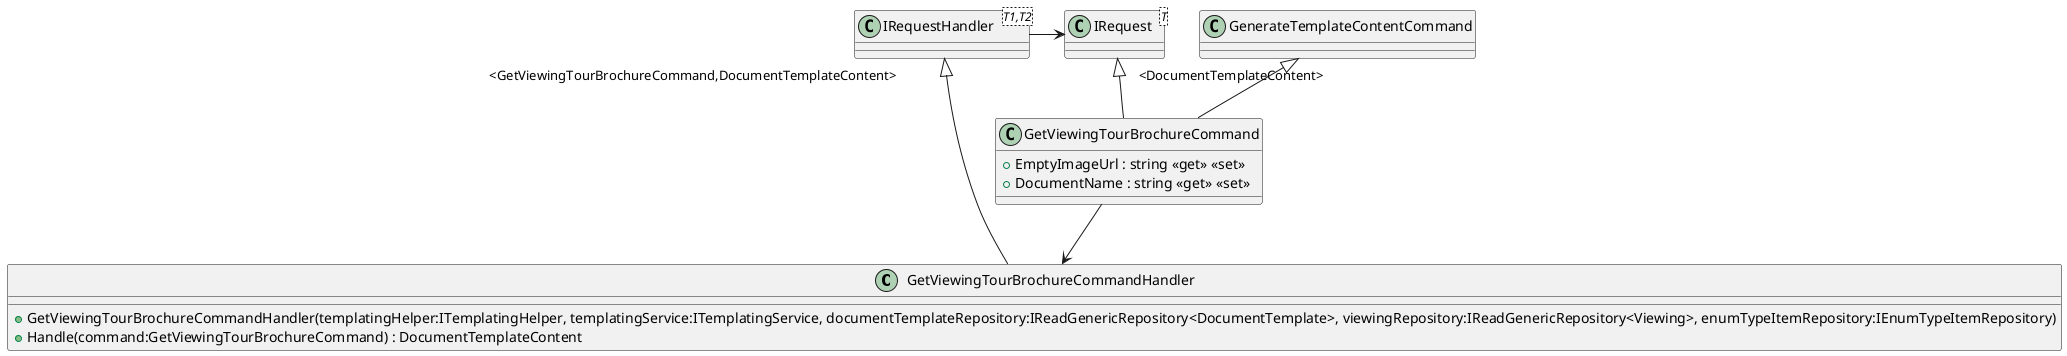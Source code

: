 @startuml
class GetViewingTourBrochureCommandHandler {
    + GetViewingTourBrochureCommandHandler(templatingHelper:ITemplatingHelper, templatingService:ITemplatingService, documentTemplateRepository:IReadGenericRepository<DocumentTemplate>, viewingRepository:IReadGenericRepository<Viewing>, enumTypeItemRepository:IEnumTypeItemRepository)
    + Handle(command:GetViewingTourBrochureCommand) : DocumentTemplateContent
}
class "IRequestHandler"<T1,T2> {
}
"IRequestHandler" "<GetViewingTourBrochureCommand,DocumentTemplateContent>" <|-- GetViewingTourBrochureCommandHandler

class GetViewingTourBrochureCommand {
    + EmptyImageUrl : string <<get>> <<set>>
    + DocumentName : string <<get>> <<set>>
}
class "IRequest"<T> {
}
GenerateTemplateContentCommand <|-- GetViewingTourBrochureCommand
"IRequest" "<DocumentTemplateContent>" <|-- GetViewingTourBrochureCommand
'GetViewingTourBrochureCommand --> "LocaleId" Guid

IRequest <-Left- IRequestHandler
GetViewingTourBrochureCommand --> GetViewingTourBrochureCommandHandler

@enduml